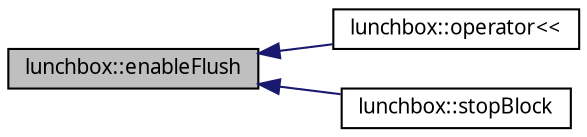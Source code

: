digraph "lunchbox::enableFlush"
{
  edge [fontname="Sans",fontsize="10",labelfontname="Sans",labelfontsize="10"];
  node [fontname="Sans",fontsize="10",shape=record];
  rankdir="LR";
  Node1 [label="lunchbox::enableFlush",height=0.2,width=0.4,color="black", fillcolor="grey75", style="filled" fontcolor="black"];
  Node1 -> Node2 [dir="back",color="midnightblue",fontsize="10",style="solid",fontname="Sans"];
  Node2 [label="lunchbox::operator\<\<",height=0.2,width=0.4,color="black", fillcolor="white", style="filled",URL="$namespacelunchbox.html#aa0b59f28886629aed23b6e45d9950788",tooltip="Print the data to the given output stream. "];
  Node1 -> Node3 [dir="back",color="midnightblue",fontsize="10",style="solid",fontname="Sans"];
  Node3 [label="lunchbox::stopBlock",height=0.2,width=0.4,color="black", fillcolor="white", style="filled",URL="$namespacelunchbox.html#aee80b1ad913496843dca2a8e37d7d089",tooltip="Exdent, denable flush and header to stop block print. "];
}
